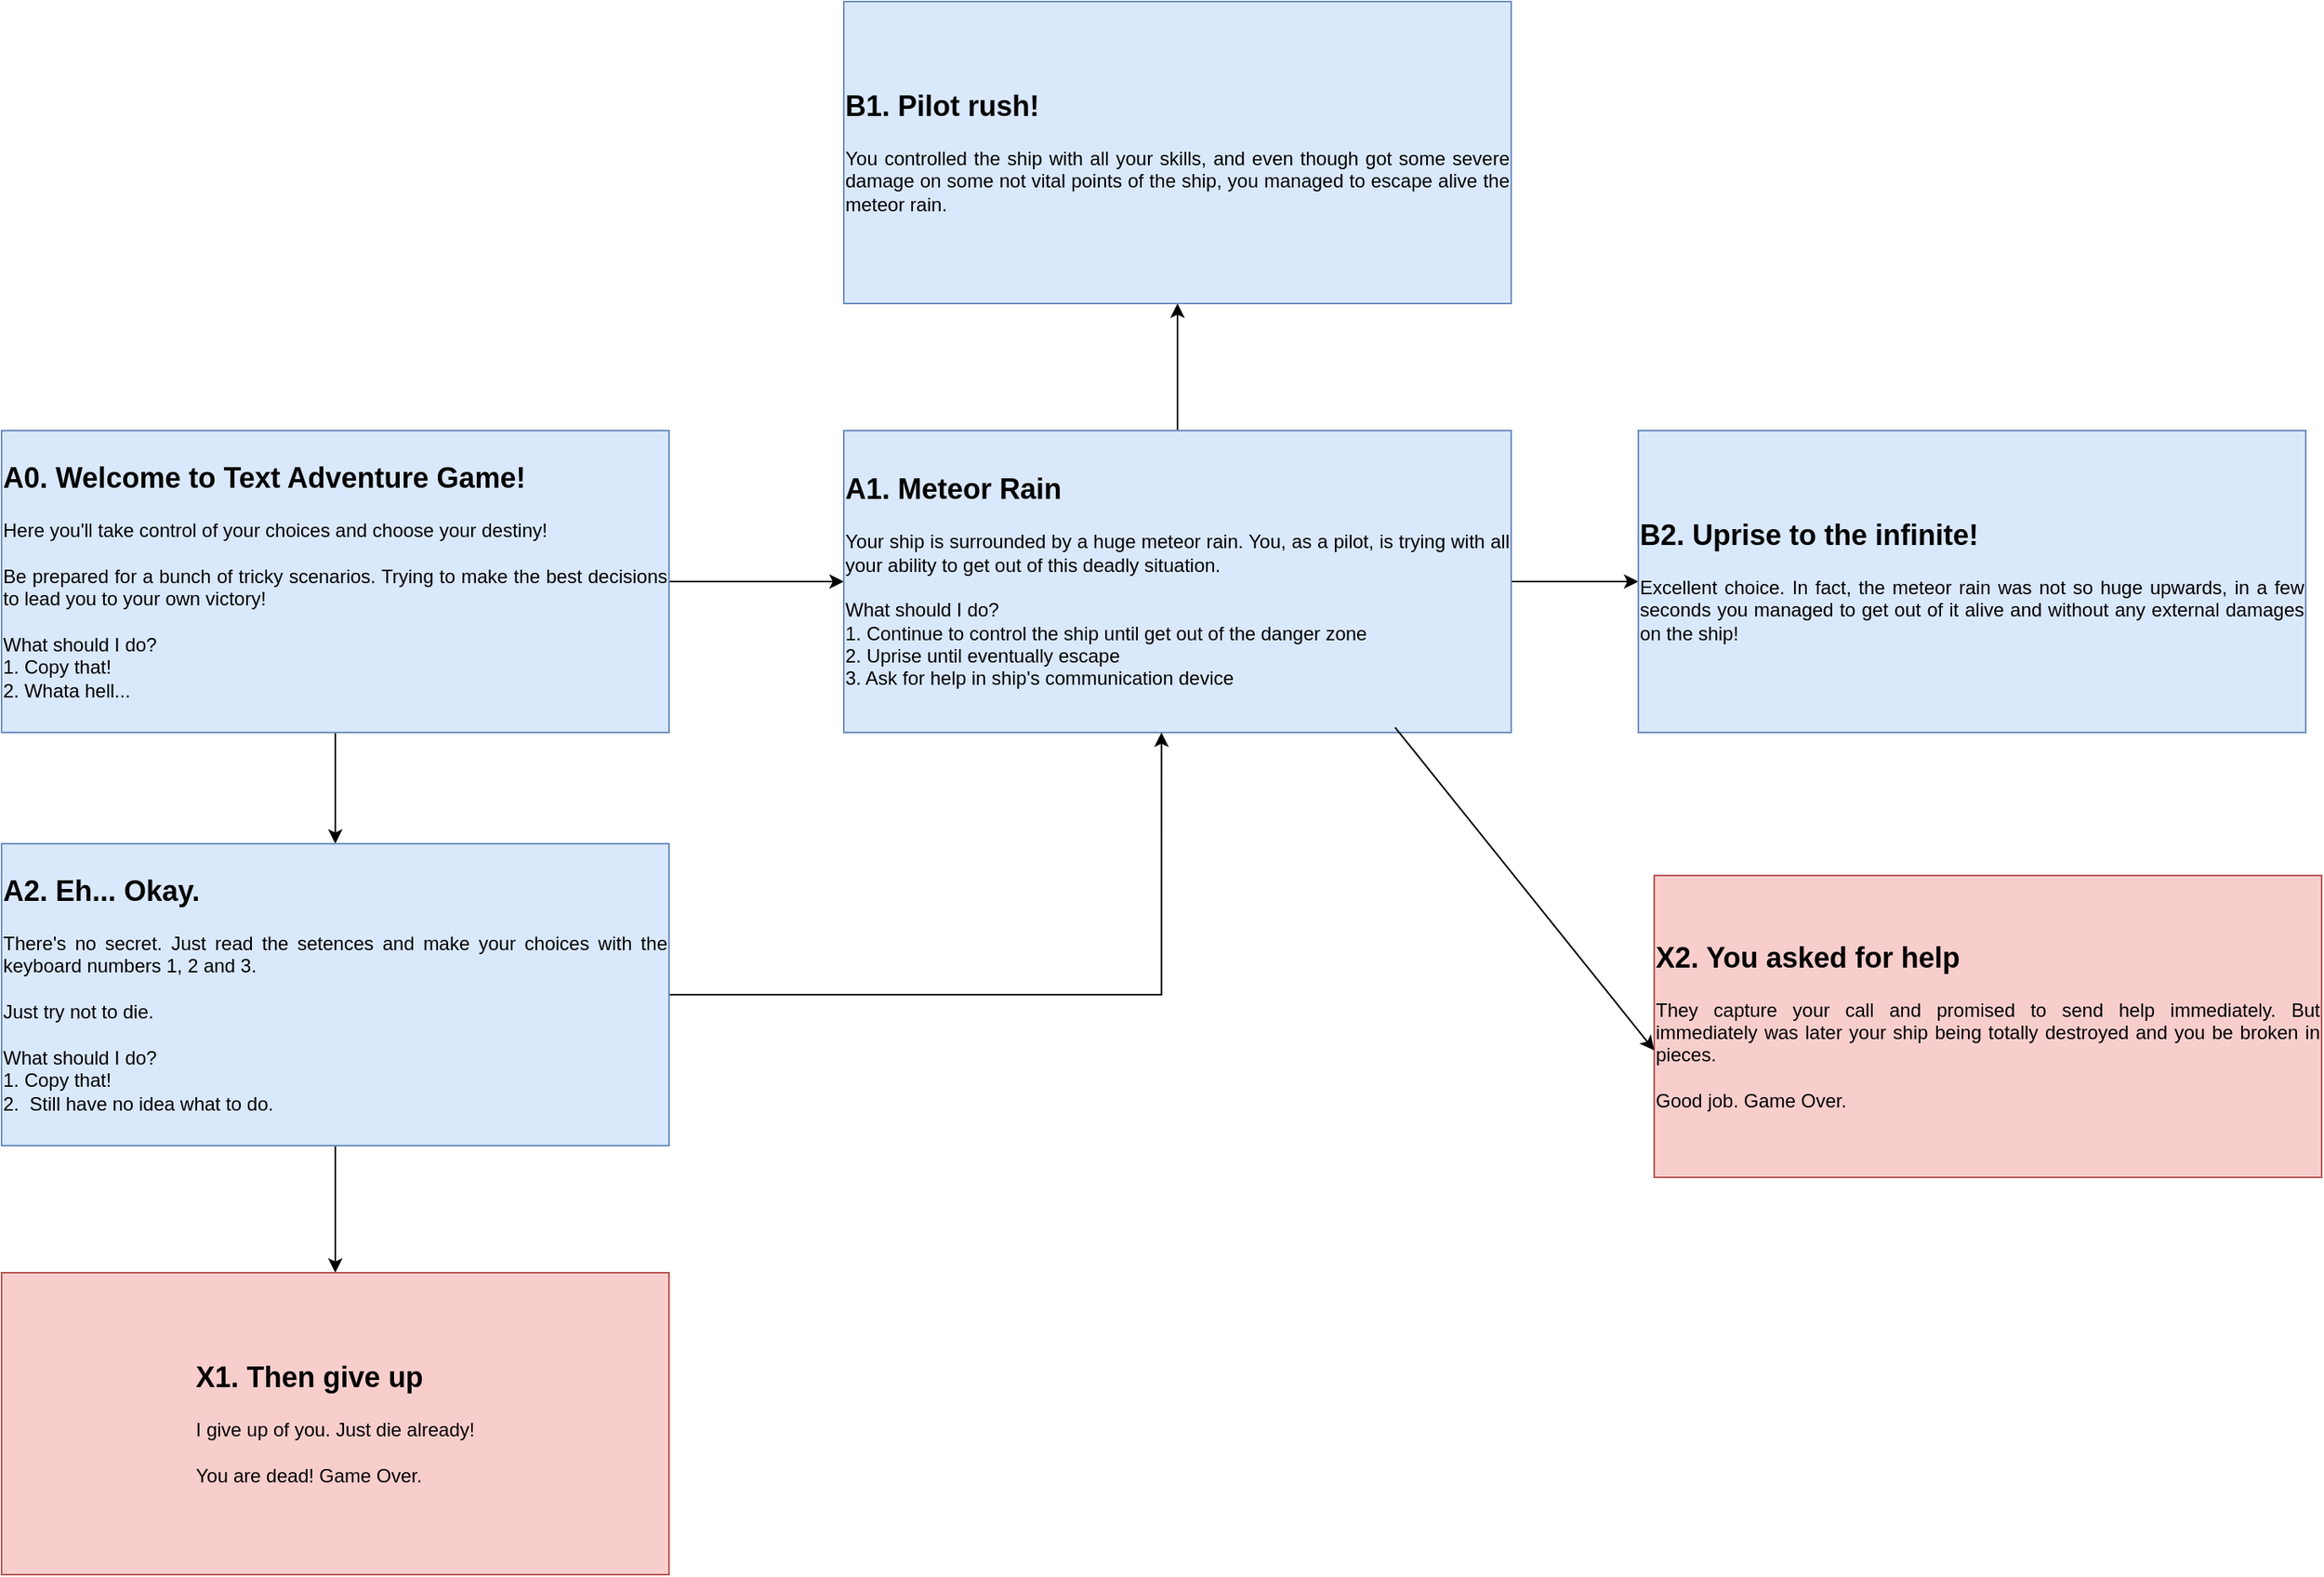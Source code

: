 <mxfile version="10.7.7" type="device"><diagram id="On5VeazgMyFyB1IW1HD_" name="Page-1"><mxGraphModel dx="3149" dy="2454" grid="1" gridSize="10" guides="1" tooltips="1" connect="1" arrows="1" fold="1" page="1" pageScale="1" pageWidth="826" pageHeight="1169" math="0" shadow="0"><root><mxCell id="0"/><mxCell id="1" parent="0"/><mxCell id="FLXYZElE4myibu7bQtuH-5" style="edgeStyle=orthogonalEdgeStyle;rounded=0;orthogonalLoop=1;jettySize=auto;html=1;exitX=1;exitY=0.5;exitDx=0;exitDy=0;" edge="1" parent="1" source="FLXYZElE4myibu7bQtuH-1" target="FLXYZElE4myibu7bQtuH-2"><mxGeometry relative="1" as="geometry"><mxPoint x="380" y="180" as="targetPoint"/></mxGeometry></mxCell><mxCell id="FLXYZElE4myibu7bQtuH-7" value="" style="edgeStyle=orthogonalEdgeStyle;rounded=0;orthogonalLoop=1;jettySize=auto;html=1;" edge="1" parent="1" source="FLXYZElE4myibu7bQtuH-1" target="FLXYZElE4myibu7bQtuH-6"><mxGeometry relative="1" as="geometry"/></mxCell><mxCell id="FLXYZElE4myibu7bQtuH-1" value="&lt;div style=&quot;text-align: justify&quot;&gt;&lt;b&gt;&lt;font style=&quot;font-size: 18px&quot;&gt;A0. Welcome to Text Adventure Game!&lt;/font&gt;&lt;/b&gt;&lt;/div&gt;&lt;div style=&quot;text-align: justify&quot;&gt;&lt;br&gt;&lt;/div&gt;&lt;div style=&quot;text-align: justify&quot;&gt;Here you'll take control of your choices and choose your destiny!&lt;/div&gt;&lt;div style=&quot;text-align: justify&quot;&gt;&lt;br&gt;&lt;/div&gt;&lt;div style=&quot;text-align: justify&quot;&gt;Be prepared for a bunch of tricky scenarios. Trying to make the best decisions to lead you to your own victory!&lt;/div&gt;&lt;div style=&quot;text-align: justify&quot;&gt;&lt;br&gt;&lt;/div&gt;&lt;div style=&quot;text-align: justify&quot;&gt;What should I do?&lt;/div&gt;&lt;div style=&quot;text-align: justify&quot;&gt;1. Copy that!&lt;/div&gt;&lt;div style=&quot;text-align: justify&quot;&gt;2. Whata hell...&lt;/div&gt;" style="rounded=0;whiteSpace=wrap;html=1;fillColor=#dae8fc;strokeColor=#6c8ebf;" vertex="1" parent="1"><mxGeometry x="-90" y="90" width="420" height="190" as="geometry"/></mxCell><mxCell id="FLXYZElE4myibu7bQtuH-17" value="" style="edgeStyle=orthogonalEdgeStyle;rounded=0;orthogonalLoop=1;jettySize=auto;html=1;" edge="1" parent="1" source="FLXYZElE4myibu7bQtuH-2" target="FLXYZElE4myibu7bQtuH-16"><mxGeometry relative="1" as="geometry"/></mxCell><mxCell id="FLXYZElE4myibu7bQtuH-19" value="" style="edgeStyle=orthogonalEdgeStyle;rounded=0;orthogonalLoop=1;jettySize=auto;html=1;" edge="1" parent="1" source="FLXYZElE4myibu7bQtuH-2" target="FLXYZElE4myibu7bQtuH-18"><mxGeometry relative="1" as="geometry"/></mxCell><mxCell id="FLXYZElE4myibu7bQtuH-2" value="&lt;div style=&quot;text-align: justify&quot;&gt;&lt;b&gt;&lt;font style=&quot;font-size: 18px&quot;&gt;A1. Meteor Rain&lt;/font&gt;&lt;/b&gt;&lt;/div&gt;&lt;div style=&quot;text-align: justify&quot;&gt;&lt;br&gt;&lt;/div&gt;&lt;div style=&quot;text-align: justify&quot;&gt;Your ship is surrounded&amp;nbsp;by a huge meteor rain. You, as a pilot, is trying with all your ability to get out of this deadly situation.&lt;/div&gt;&lt;div style=&quot;text-align: justify&quot;&gt;&lt;br&gt;&lt;/div&gt;&lt;div style=&quot;text-align: justify&quot;&gt;What should I do?&lt;/div&gt;&lt;div style=&quot;text-align: justify&quot;&gt;1. Continue to control the ship until get out of the danger zone&lt;/div&gt;&lt;div style=&quot;text-align: justify&quot;&gt;2.&amp;nbsp;Uprise until eventually escape&lt;/div&gt;&lt;div style=&quot;text-align: justify&quot;&gt;3. Ask for help in ship's communication device&lt;/div&gt;" style="rounded=0;whiteSpace=wrap;html=1;fillColor=#dae8fc;strokeColor=#6c8ebf;" vertex="1" parent="1"><mxGeometry x="440" y="90" width="420" height="190" as="geometry"/></mxCell><mxCell id="FLXYZElE4myibu7bQtuH-18" value="&lt;div style=&quot;text-align: justify&quot;&gt;&lt;div&gt;&lt;b&gt;&lt;font style=&quot;font-size: 18px&quot;&gt;B2. Uprise to the infinite!&lt;/font&gt;&lt;/b&gt;&lt;/div&gt;&lt;div&gt;&lt;b&gt;&lt;font&gt;&lt;br&gt;&lt;/font&gt;&lt;/b&gt;&lt;/div&gt;&lt;div&gt;Excellent choice. In fact, the meteor rain was not so huge upwards, in a few seconds you managed to get out of it alive and without any external damages on the ship!&lt;/div&gt;&lt;/div&gt;" style="rounded=0;whiteSpace=wrap;html=1;fillColor=#dae8fc;strokeColor=#6c8ebf;" vertex="1" parent="1"><mxGeometry x="940" y="90" width="420" height="190" as="geometry"/></mxCell><mxCell id="FLXYZElE4myibu7bQtuH-16" value="&lt;div style=&quot;text-align: justify&quot;&gt;&lt;div&gt;&lt;font style=&quot;font-size: 18px&quot;&gt;&lt;b&gt;B1. Pilot rush!&lt;/b&gt;&lt;/font&gt;&lt;/div&gt;&lt;div&gt;&lt;b&gt;&lt;font&gt;&lt;br&gt;&lt;/font&gt;&lt;/b&gt;&lt;/div&gt;&lt;div&gt;You controlled the ship with all your skills, and even though got some severe damage on some not vital points of the ship, you managed to escape alive the meteor rain.&lt;/div&gt;&lt;/div&gt;" style="rounded=0;whiteSpace=wrap;html=1;fillColor=#dae8fc;strokeColor=#6c8ebf;" vertex="1" parent="1"><mxGeometry x="440" y="-180" width="420" height="190" as="geometry"/></mxCell><mxCell id="FLXYZElE4myibu7bQtuH-9" value="" style="edgeStyle=orthogonalEdgeStyle;rounded=0;orthogonalLoop=1;jettySize=auto;html=1;entryX=0.476;entryY=1;entryDx=0;entryDy=0;entryPerimeter=0;" edge="1" parent="1" source="FLXYZElE4myibu7bQtuH-6" target="FLXYZElE4myibu7bQtuH-2"><mxGeometry relative="1" as="geometry"><mxPoint x="410" y="445" as="targetPoint"/></mxGeometry></mxCell><mxCell id="FLXYZElE4myibu7bQtuH-11" value="" style="edgeStyle=orthogonalEdgeStyle;rounded=0;orthogonalLoop=1;jettySize=auto;html=1;" edge="1" parent="1" source="FLXYZElE4myibu7bQtuH-6" target="FLXYZElE4myibu7bQtuH-10"><mxGeometry relative="1" as="geometry"/></mxCell><mxCell id="FLXYZElE4myibu7bQtuH-6" value="&lt;div style=&quot;text-align: justify&quot;&gt;&lt;b&gt;&lt;font style=&quot;font-size: 18px&quot;&gt;A2. Eh... Okay.&lt;/font&gt;&lt;/b&gt;&lt;/div&gt;&lt;div style=&quot;text-align: justify&quot;&gt;&lt;br&gt;&lt;/div&gt;&lt;div style=&quot;text-align: justify&quot;&gt;There's no secret. Just read the setences and make your choices with the keyboard numbers 1, 2 and 3.&lt;/div&gt;&lt;div style=&quot;text-align: justify&quot;&gt;&lt;br&gt;&lt;/div&gt;&lt;div style=&quot;text-align: justify&quot;&gt;Just try not to die.&lt;/div&gt;&lt;div style=&quot;text-align: justify&quot;&gt;&lt;br&gt;&lt;/div&gt;&lt;div style=&quot;text-align: justify&quot;&gt;What should I do?&lt;/div&gt;&lt;div style=&quot;text-align: justify&quot;&gt;1. Copy that!&lt;/div&gt;&lt;div style=&quot;text-align: justify&quot;&gt;2.&amp;nbsp; Still have no idea what to do.&lt;/div&gt;" style="rounded=0;whiteSpace=wrap;html=1;fillColor=#dae8fc;strokeColor=#6c8ebf;" vertex="1" parent="1"><mxGeometry x="-90" y="350" width="420" height="190" as="geometry"/></mxCell><mxCell id="FLXYZElE4myibu7bQtuH-10" value="&lt;div style=&quot;text-align: justify&quot;&gt;&lt;b&gt;&lt;font style=&quot;font-size: 18px&quot;&gt;X1. Then give up&lt;/font&gt;&lt;/b&gt;&lt;/div&gt;&lt;div style=&quot;text-align: justify&quot;&gt;&lt;br&gt;&lt;/div&gt;&lt;div style=&quot;text-align: justify&quot;&gt;I give up of you. Just die already!&lt;/div&gt;&lt;div style=&quot;text-align: justify&quot;&gt;&lt;br&gt;&lt;/div&gt;&lt;div style=&quot;text-align: justify&quot;&gt;You are dead! Game Over.&lt;/div&gt;" style="rounded=0;whiteSpace=wrap;html=1;fillColor=#f8cecc;strokeColor=#b85450;" vertex="1" parent="1"><mxGeometry x="-90" y="620" width="420" height="190" as="geometry"/></mxCell><mxCell id="FLXYZElE4myibu7bQtuH-20" value="&lt;div style=&quot;text-align: justify&quot;&gt;&lt;div&gt;&lt;b&gt;&lt;font style=&quot;font-size: 18px&quot;&gt;X2&lt;/font&gt;&lt;/b&gt;&lt;b&gt;&lt;font style=&quot;font-size: 18px&quot;&gt;. You asked for help&lt;/font&gt;&lt;/b&gt;&lt;/div&gt;&lt;div&gt;&lt;b&gt;&lt;font&gt;&lt;br&gt;&lt;/font&gt;&lt;/b&gt;&lt;/div&gt;&lt;div&gt;They capture your call and promised&amp;nbsp;to send help immediately. But immediately was later your ship being totally destroyed and you be broken in pieces.&lt;/div&gt;&lt;div&gt;&lt;br&gt;&lt;/div&gt;&lt;div&gt;Good job. Game Over.&lt;/div&gt;&lt;/div&gt;" style="rounded=0;whiteSpace=wrap;html=1;fillColor=#f8cecc;strokeColor=#b85450;" vertex="1" parent="1"><mxGeometry x="950" y="370" width="420" height="190" as="geometry"/></mxCell><mxCell id="FLXYZElE4myibu7bQtuH-22" value="" style="endArrow=classic;html=1;entryX=0;entryY=0.579;entryDx=0;entryDy=0;entryPerimeter=0;exitX=0.826;exitY=0.983;exitDx=0;exitDy=0;exitPerimeter=0;" edge="1" parent="1" source="FLXYZElE4myibu7bQtuH-2" target="FLXYZElE4myibu7bQtuH-20"><mxGeometry width="50" height="50" relative="1" as="geometry"><mxPoint x="760" y="320" as="sourcePoint"/><mxPoint x="810" y="270" as="targetPoint"/></mxGeometry></mxCell></root></mxGraphModel></diagram></mxfile>